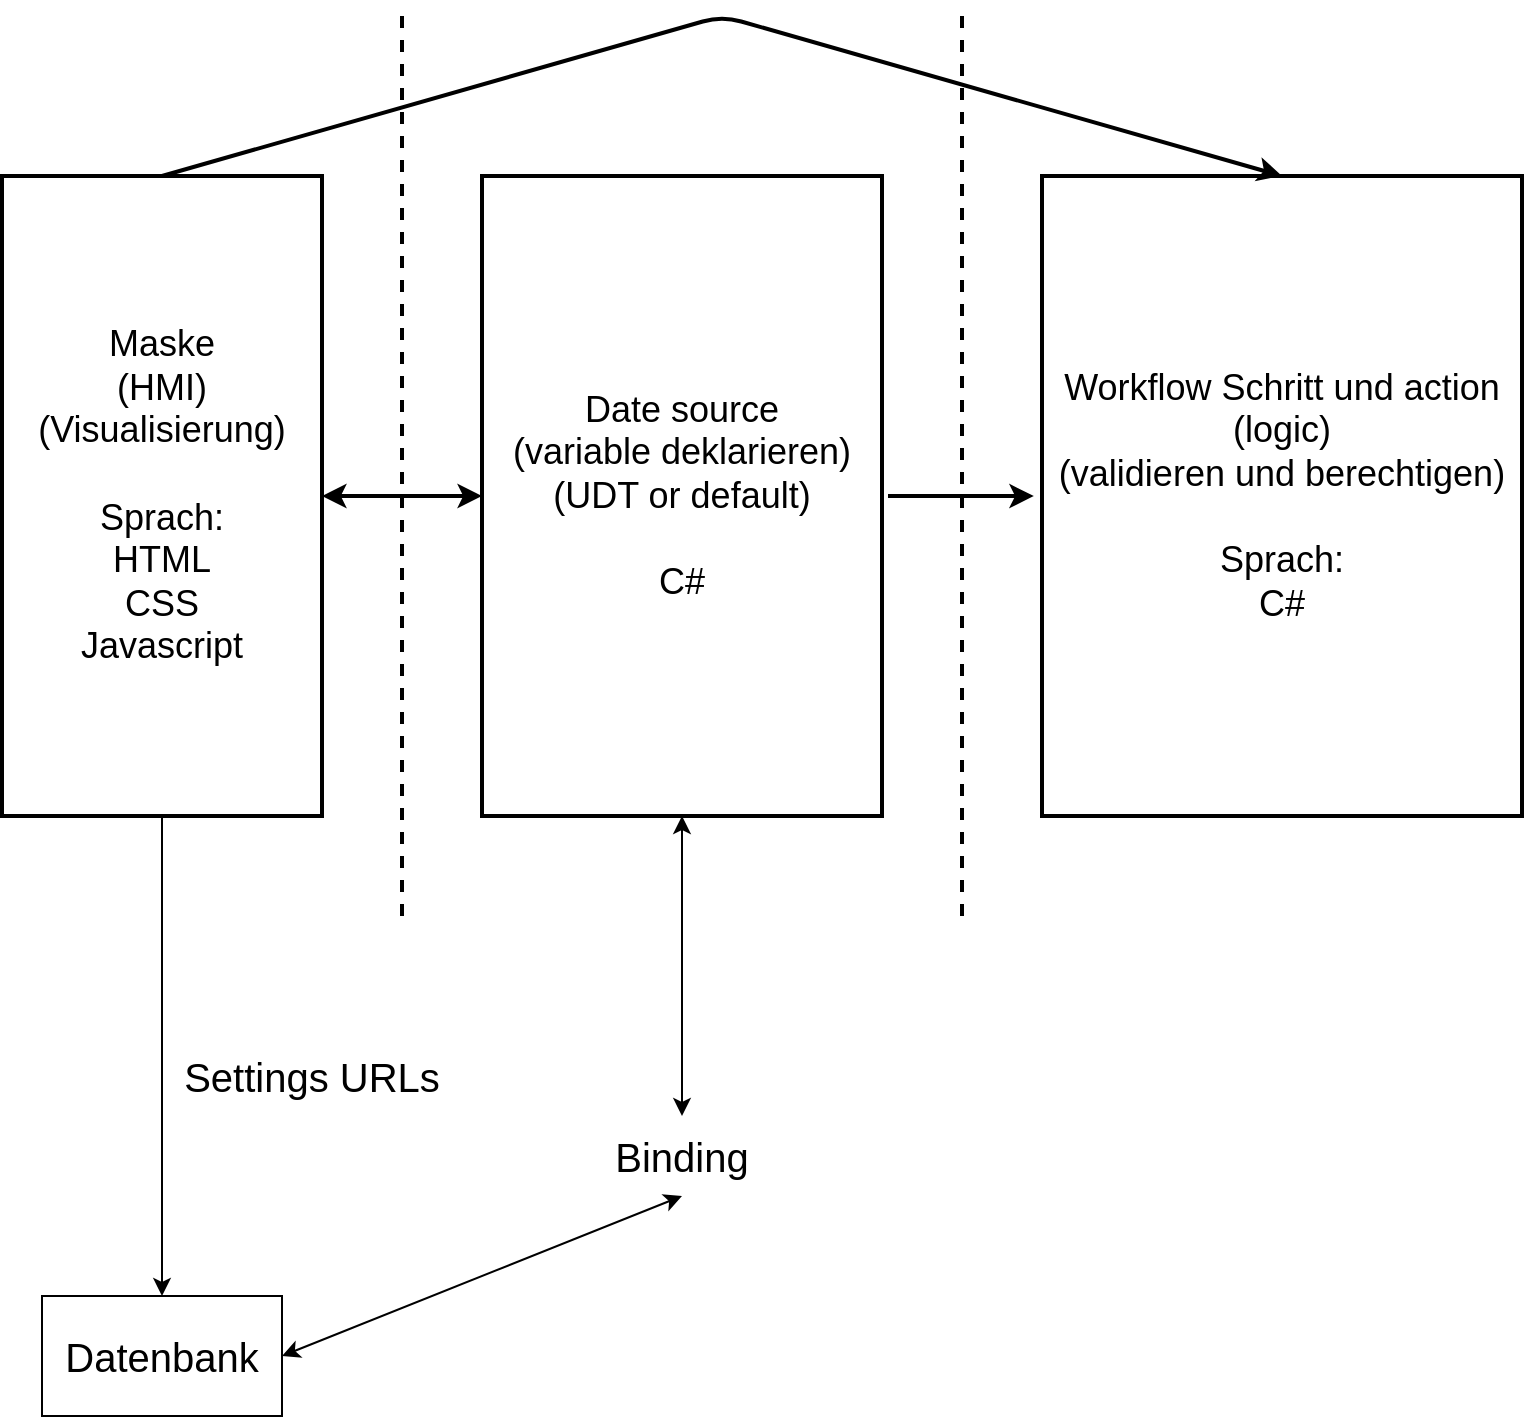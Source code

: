 <mxfile version="14.0.4" type="github">
  <diagram id="UxMxldDMPaRsQCXvSrtg" name="Page-1">
    <mxGraphModel dx="1422" dy="705" grid="1" gridSize="10" guides="1" tooltips="1" connect="1" arrows="1" fold="1" page="1" pageScale="1" pageWidth="827" pageHeight="1169" math="0" shadow="0">
      <root>
        <mxCell id="0" />
        <mxCell id="1" parent="0" />
        <mxCell id="jRLjsOb8oNWtCYwyCR3H-2" style="edgeStyle=orthogonalEdgeStyle;rounded=0;orthogonalLoop=1;jettySize=auto;html=1;fontSize=20;" edge="1" parent="1" source="8K2r_tsUIS1p7Gab6ZQ4-1" target="jRLjsOb8oNWtCYwyCR3H-1">
          <mxGeometry relative="1" as="geometry" />
        </mxCell>
        <mxCell id="8K2r_tsUIS1p7Gab6ZQ4-1" value="Maske&lt;br style=&quot;font-size: 18px&quot;&gt;(HMI)&lt;br style=&quot;font-size: 18px&quot;&gt;(Visualisierung)&lt;br style=&quot;font-size: 18px&quot;&gt;&lt;br style=&quot;font-size: 18px&quot;&gt;Sprach:&lt;br style=&quot;font-size: 18px&quot;&gt;HTML&lt;br style=&quot;font-size: 18px&quot;&gt;CSS&lt;br style=&quot;font-size: 18px&quot;&gt;Javascript" style="rounded=0;whiteSpace=wrap;html=1;strokeWidth=2;fontSize=18;" parent="1" vertex="1">
          <mxGeometry x="40" y="200" width="160" height="320" as="geometry" />
        </mxCell>
        <mxCell id="8K2r_tsUIS1p7Gab6ZQ4-2" value="Date source&lt;br style=&quot;font-size: 18px;&quot;&gt;(variable deklarieren)&lt;br style=&quot;font-size: 18px;&quot;&gt;(UDT or default)&lt;br style=&quot;font-size: 18px;&quot;&gt;&lt;br style=&quot;font-size: 18px;&quot;&gt;C#" style="rounded=0;whiteSpace=wrap;html=1;strokeWidth=2;fontSize=18;" parent="1" vertex="1">
          <mxGeometry x="280" y="200" width="200" height="320" as="geometry" />
        </mxCell>
        <mxCell id="8K2r_tsUIS1p7Gab6ZQ4-3" value="Workflow Schritt und action&lt;br style=&quot;font-size: 18px&quot;&gt;(logic)&lt;br style=&quot;font-size: 18px&quot;&gt;(validieren und berechtigen)&lt;br style=&quot;font-size: 18px&quot;&gt;&lt;br style=&quot;font-size: 18px&quot;&gt;Sprach:&lt;br style=&quot;font-size: 18px&quot;&gt;C#" style="rounded=0;whiteSpace=wrap;html=1;strokeWidth=2;fontSize=18;" parent="1" vertex="1">
          <mxGeometry x="560" y="200" width="240" height="320" as="geometry" />
        </mxCell>
        <mxCell id="8K2r_tsUIS1p7Gab6ZQ4-4" value="" style="endArrow=none;dashed=1;html=1;strokeWidth=2;fontSize=18;" parent="1" edge="1">
          <mxGeometry width="50" height="50" relative="1" as="geometry">
            <mxPoint x="240" y="570" as="sourcePoint" />
            <mxPoint x="240" y="120" as="targetPoint" />
          </mxGeometry>
        </mxCell>
        <mxCell id="8K2r_tsUIS1p7Gab6ZQ4-5" value="" style="endArrow=none;dashed=1;html=1;strokeWidth=2;fontSize=18;" parent="1" edge="1">
          <mxGeometry width="50" height="50" relative="1" as="geometry">
            <mxPoint x="520" y="570" as="sourcePoint" />
            <mxPoint x="520" y="120" as="targetPoint" />
          </mxGeometry>
        </mxCell>
        <mxCell id="8K2r_tsUIS1p7Gab6ZQ4-6" value="" style="endArrow=classic;startArrow=classic;html=1;entryX=0;entryY=0.5;entryDx=0;entryDy=0;exitX=1;exitY=0.5;exitDx=0;exitDy=0;strokeWidth=2;fontSize=18;" parent="1" source="8K2r_tsUIS1p7Gab6ZQ4-1" target="8K2r_tsUIS1p7Gab6ZQ4-2" edge="1">
          <mxGeometry width="50" height="50" relative="1" as="geometry">
            <mxPoint x="220" y="370" as="sourcePoint" />
            <mxPoint x="270" y="320" as="targetPoint" />
          </mxGeometry>
        </mxCell>
        <mxCell id="8K2r_tsUIS1p7Gab6ZQ4-7" value="" style="endArrow=classic;html=1;exitX=0.5;exitY=0;exitDx=0;exitDy=0;entryX=0.5;entryY=0;entryDx=0;entryDy=0;strokeWidth=2;fontSize=18;" parent="1" source="8K2r_tsUIS1p7Gab6ZQ4-1" target="8K2r_tsUIS1p7Gab6ZQ4-3" edge="1">
          <mxGeometry width="50" height="50" relative="1" as="geometry">
            <mxPoint x="110" y="220" as="sourcePoint" />
            <mxPoint x="160" y="170" as="targetPoint" />
            <Array as="points">
              <mxPoint x="400" y="120" />
            </Array>
          </mxGeometry>
        </mxCell>
        <mxCell id="8K2r_tsUIS1p7Gab6ZQ4-8" value="" style="endArrow=classic;html=1;entryX=-0.017;entryY=0.472;entryDx=0;entryDy=0;entryPerimeter=0;strokeWidth=2;fontSize=18;" parent="1" edge="1">
          <mxGeometry width="50" height="50" relative="1" as="geometry">
            <mxPoint x="483" y="360" as="sourcePoint" />
            <mxPoint x="555.92" y="360.04" as="targetPoint" />
          </mxGeometry>
        </mxCell>
        <mxCell id="jRLjsOb8oNWtCYwyCR3H-1" value="Datenbank" style="rounded=0;whiteSpace=wrap;html=1;fontSize=20;" vertex="1" parent="1">
          <mxGeometry x="60" y="760" width="120" height="60" as="geometry" />
        </mxCell>
        <mxCell id="jRLjsOb8oNWtCYwyCR3H-3" value="Settings URLs" style="text;html=1;strokeColor=none;fillColor=none;align=center;verticalAlign=middle;whiteSpace=wrap;rounded=0;fontSize=20;" vertex="1" parent="1">
          <mxGeometry x="100" y="640" width="190" height="20" as="geometry" />
        </mxCell>
        <mxCell id="jRLjsOb8oNWtCYwyCR3H-4" value="" style="endArrow=classic;startArrow=classic;html=1;fontSize=20;entryX=0.5;entryY=1;entryDx=0;entryDy=0;exitX=0.5;exitY=0;exitDx=0;exitDy=0;" edge="1" parent="1" source="jRLjsOb8oNWtCYwyCR3H-5" target="8K2r_tsUIS1p7Gab6ZQ4-2">
          <mxGeometry width="50" height="50" relative="1" as="geometry">
            <mxPoint x="380" y="660" as="sourcePoint" />
            <mxPoint x="600" y="680" as="targetPoint" />
          </mxGeometry>
        </mxCell>
        <mxCell id="jRLjsOb8oNWtCYwyCR3H-5" value="Binding" style="text;html=1;strokeColor=none;fillColor=none;align=center;verticalAlign=middle;whiteSpace=wrap;rounded=0;fontSize=20;" vertex="1" parent="1">
          <mxGeometry x="350" y="670" width="60" height="40" as="geometry" />
        </mxCell>
        <mxCell id="jRLjsOb8oNWtCYwyCR3H-6" value="" style="endArrow=classic;startArrow=classic;html=1;fontSize=20;entryX=0.5;entryY=1;entryDx=0;entryDy=0;exitX=1;exitY=0.5;exitDx=0;exitDy=0;" edge="1" parent="1" source="jRLjsOb8oNWtCYwyCR3H-1" target="jRLjsOb8oNWtCYwyCR3H-5">
          <mxGeometry width="50" height="50" relative="1" as="geometry">
            <mxPoint x="180" y="790" as="sourcePoint" />
            <mxPoint x="680" y="520" as="targetPoint" />
          </mxGeometry>
        </mxCell>
      </root>
    </mxGraphModel>
  </diagram>
</mxfile>
